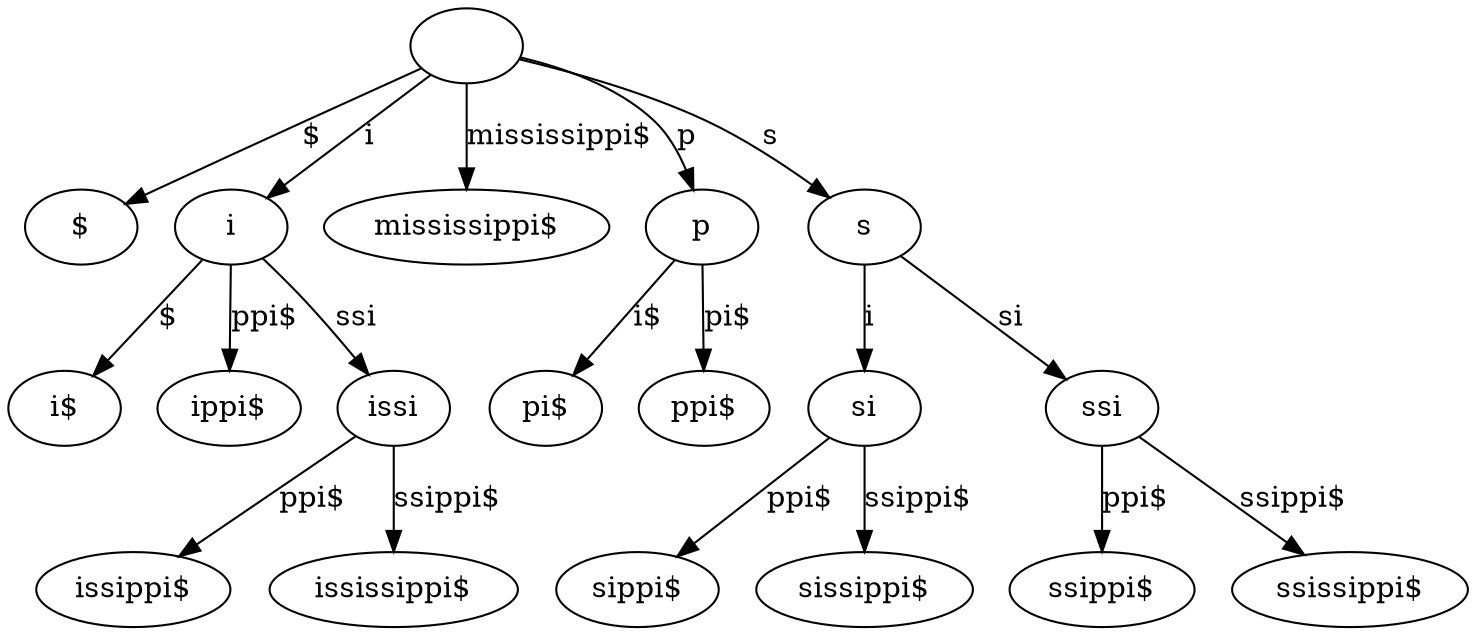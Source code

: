 // Suffix tree
digraph {
	"|" [label=""]
	"$|$" [label="$"]
	"|" -> "$|$" [label="$"]
	"i|i" [label=i]
	"$|i$" [label="i$"]
	"i|i" -> "$|i$" [label="$"]
	"ppi$|ippi$" [label="ippi$"]
	"i|i" -> "ppi$|ippi$" [label="ppi$"]
	"ssi|issi" [label=issi]
	"ppi$|issippi$" [label="issippi$"]
	"ssi|issi" -> "ppi$|issippi$" [label="ppi$"]
	"ssippi$|ississippi$" [label="ississippi$"]
	"ssi|issi" -> "ssippi$|ississippi$" [label="ssippi$"]
	"i|i" -> "ssi|issi" [label=ssi]
	"|" -> "i|i" [label=i]
	"mississippi$|mississippi$" [label="mississippi$"]
	"|" -> "mississippi$|mississippi$" [label="mississippi$"]
	"p|p" [label=p]
	"i$|pi$" [label="pi$"]
	"p|p" -> "i$|pi$" [label="i$"]
	"pi$|ppi$" [label="ppi$"]
	"p|p" -> "pi$|ppi$" [label="pi$"]
	"|" -> "p|p" [label=p]
	"s|s" [label=s]
	"i|si" [label=si]
	"ppi$|sippi$" [label="sippi$"]
	"i|si" -> "ppi$|sippi$" [label="ppi$"]
	"ssippi$|sissippi$" [label="sissippi$"]
	"i|si" -> "ssippi$|sissippi$" [label="ssippi$"]
	"s|s" -> "i|si" [label=i]
	"si|ssi" [label=ssi]
	"ppi$|ssippi$" [label="ssippi$"]
	"si|ssi" -> "ppi$|ssippi$" [label="ppi$"]
	"ssippi$|ssissippi$" [label="ssissippi$"]
	"si|ssi" -> "ssippi$|ssissippi$" [label="ssippi$"]
	"s|s" -> "si|ssi" [label=si]
	"|" -> "s|s" [label=s]
}
